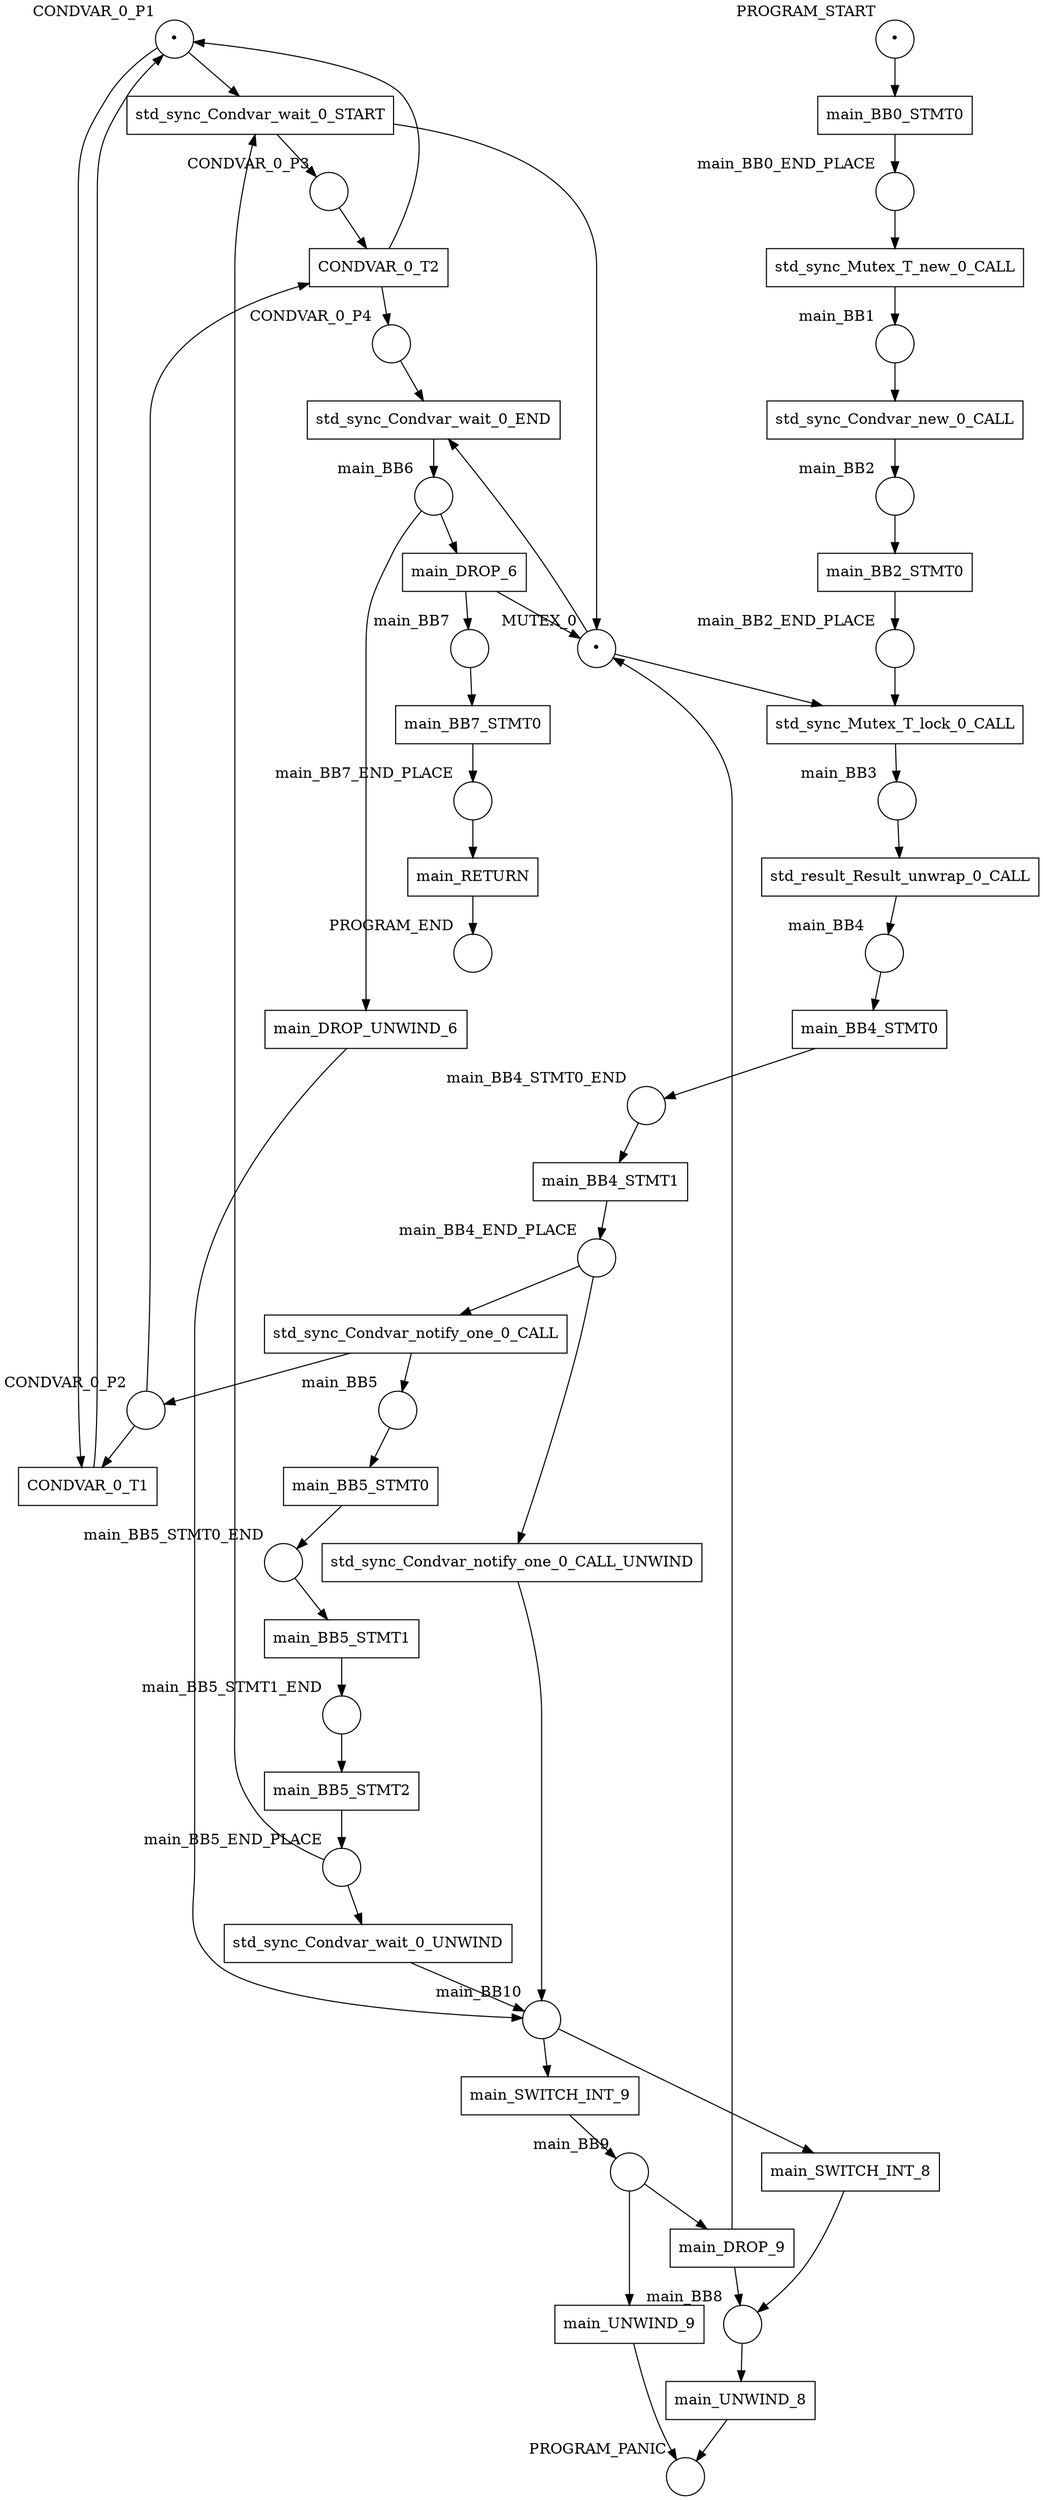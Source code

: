 digraph petrinet {
    CONDVAR_0_P1 [shape="circle" xlabel="CONDVAR_0_P1" label="•"];
    CONDVAR_0_P2 [shape="circle" xlabel="CONDVAR_0_P2" label=""];
    CONDVAR_0_P3 [shape="circle" xlabel="CONDVAR_0_P3" label=""];
    CONDVAR_0_P4 [shape="circle" xlabel="CONDVAR_0_P4" label=""];
    MUTEX_0 [shape="circle" xlabel="MUTEX_0" label="•"];
    PROGRAM_END [shape="circle" xlabel="PROGRAM_END" label=""];
    PROGRAM_PANIC [shape="circle" xlabel="PROGRAM_PANIC" label=""];
    PROGRAM_START [shape="circle" xlabel="PROGRAM_START" label="•"];
    main_BB0_END_PLACE [shape="circle" xlabel="main_BB0_END_PLACE" label=""];
    main_BB1 [shape="circle" xlabel="main_BB1" label=""];
    main_BB10 [shape="circle" xlabel="main_BB10" label=""];
    main_BB2 [shape="circle" xlabel="main_BB2" label=""];
    main_BB2_END_PLACE [shape="circle" xlabel="main_BB2_END_PLACE" label=""];
    main_BB3 [shape="circle" xlabel="main_BB3" label=""];
    main_BB4 [shape="circle" xlabel="main_BB4" label=""];
    main_BB4_END_PLACE [shape="circle" xlabel="main_BB4_END_PLACE" label=""];
    main_BB4_STMT0_END [shape="circle" xlabel="main_BB4_STMT0_END" label=""];
    main_BB5 [shape="circle" xlabel="main_BB5" label=""];
    main_BB5_END_PLACE [shape="circle" xlabel="main_BB5_END_PLACE" label=""];
    main_BB5_STMT0_END [shape="circle" xlabel="main_BB5_STMT0_END" label=""];
    main_BB5_STMT1_END [shape="circle" xlabel="main_BB5_STMT1_END" label=""];
    main_BB6 [shape="circle" xlabel="main_BB6" label=""];
    main_BB7 [shape="circle" xlabel="main_BB7" label=""];
    main_BB7_END_PLACE [shape="circle" xlabel="main_BB7_END_PLACE" label=""];
    main_BB8 [shape="circle" xlabel="main_BB8" label=""];
    main_BB9 [shape="circle" xlabel="main_BB9" label=""];
    CONDVAR_0_T1 [shape="box" xlabel="" label="CONDVAR_0_T1"];
    CONDVAR_0_T2 [shape="box" xlabel="" label="CONDVAR_0_T2"];
    main_BB0_STMT0 [shape="box" xlabel="" label="main_BB0_STMT0"];
    main_BB2_STMT0 [shape="box" xlabel="" label="main_BB2_STMT0"];
    main_BB4_STMT0 [shape="box" xlabel="" label="main_BB4_STMT0"];
    main_BB4_STMT1 [shape="box" xlabel="" label="main_BB4_STMT1"];
    main_BB5_STMT0 [shape="box" xlabel="" label="main_BB5_STMT0"];
    main_BB5_STMT1 [shape="box" xlabel="" label="main_BB5_STMT1"];
    main_BB5_STMT2 [shape="box" xlabel="" label="main_BB5_STMT2"];
    main_BB7_STMT0 [shape="box" xlabel="" label="main_BB7_STMT0"];
    main_DROP_6 [shape="box" xlabel="" label="main_DROP_6"];
    main_DROP_9 [shape="box" xlabel="" label="main_DROP_9"];
    main_DROP_UNWIND_6 [shape="box" xlabel="" label="main_DROP_UNWIND_6"];
    main_RETURN [shape="box" xlabel="" label="main_RETURN"];
    main_SWITCH_INT_8 [shape="box" xlabel="" label="main_SWITCH_INT_8"];
    main_SWITCH_INT_9 [shape="box" xlabel="" label="main_SWITCH_INT_9"];
    main_UNWIND_8 [shape="box" xlabel="" label="main_UNWIND_8"];
    main_UNWIND_9 [shape="box" xlabel="" label="main_UNWIND_9"];
    std_result_Result_unwrap_0_CALL [shape="box" xlabel="" label="std_result_Result_unwrap_0_CALL"];
    std_sync_Condvar_new_0_CALL [shape="box" xlabel="" label="std_sync_Condvar_new_0_CALL"];
    std_sync_Condvar_notify_one_0_CALL [shape="box" xlabel="" label="std_sync_Condvar_notify_one_0_CALL"];
    std_sync_Condvar_notify_one_0_CALL_UNWIND [shape="box" xlabel="" label="std_sync_Condvar_notify_one_0_CALL_UNWIND"];
    std_sync_Condvar_wait_0_END [shape="box" xlabel="" label="std_sync_Condvar_wait_0_END"];
    std_sync_Condvar_wait_0_START [shape="box" xlabel="" label="std_sync_Condvar_wait_0_START"];
    std_sync_Condvar_wait_0_UNWIND [shape="box" xlabel="" label="std_sync_Condvar_wait_0_UNWIND"];
    std_sync_Mutex_T_lock_0_CALL [shape="box" xlabel="" label="std_sync_Mutex_T_lock_0_CALL"];
    std_sync_Mutex_T_new_0_CALL [shape="box" xlabel="" label="std_sync_Mutex_T_new_0_CALL"];
    CONDVAR_0_P1 -> CONDVAR_0_T1;
    CONDVAR_0_P1 -> std_sync_Condvar_wait_0_START;
    CONDVAR_0_P2 -> CONDVAR_0_T1;
    CONDVAR_0_P2 -> CONDVAR_0_T2;
    CONDVAR_0_P3 -> CONDVAR_0_T2;
    CONDVAR_0_P4 -> std_sync_Condvar_wait_0_END;
    MUTEX_0 -> std_sync_Condvar_wait_0_END;
    MUTEX_0 -> std_sync_Mutex_T_lock_0_CALL;
    PROGRAM_START -> main_BB0_STMT0;
    main_BB0_END_PLACE -> std_sync_Mutex_T_new_0_CALL;
    main_BB1 -> std_sync_Condvar_new_0_CALL;
    main_BB10 -> main_SWITCH_INT_8;
    main_BB10 -> main_SWITCH_INT_9;
    main_BB2 -> main_BB2_STMT0;
    main_BB2_END_PLACE -> std_sync_Mutex_T_lock_0_CALL;
    main_BB3 -> std_result_Result_unwrap_0_CALL;
    main_BB4 -> main_BB4_STMT0;
    main_BB4_END_PLACE -> std_sync_Condvar_notify_one_0_CALL;
    main_BB4_END_PLACE -> std_sync_Condvar_notify_one_0_CALL_UNWIND;
    main_BB4_STMT0_END -> main_BB4_STMT1;
    main_BB5 -> main_BB5_STMT0;
    main_BB5_END_PLACE -> std_sync_Condvar_wait_0_START;
    main_BB5_END_PLACE -> std_sync_Condvar_wait_0_UNWIND;
    main_BB5_STMT0_END -> main_BB5_STMT1;
    main_BB5_STMT1_END -> main_BB5_STMT2;
    main_BB6 -> main_DROP_6;
    main_BB6 -> main_DROP_UNWIND_6;
    main_BB7 -> main_BB7_STMT0;
    main_BB7_END_PLACE -> main_RETURN;
    main_BB8 -> main_UNWIND_8;
    main_BB9 -> main_DROP_9;
    main_BB9 -> main_UNWIND_9;
    CONDVAR_0_T1 -> CONDVAR_0_P1;
    CONDVAR_0_T2 -> CONDVAR_0_P1;
    CONDVAR_0_T2 -> CONDVAR_0_P4;
    main_BB0_STMT0 -> main_BB0_END_PLACE;
    main_BB2_STMT0 -> main_BB2_END_PLACE;
    main_BB4_STMT0 -> main_BB4_STMT0_END;
    main_BB4_STMT1 -> main_BB4_END_PLACE;
    main_BB5_STMT0 -> main_BB5_STMT0_END;
    main_BB5_STMT1 -> main_BB5_STMT1_END;
    main_BB5_STMT2 -> main_BB5_END_PLACE;
    main_BB7_STMT0 -> main_BB7_END_PLACE;
    main_DROP_6 -> MUTEX_0;
    main_DROP_6 -> main_BB7;
    main_DROP_9 -> MUTEX_0;
    main_DROP_9 -> main_BB8;
    main_DROP_UNWIND_6 -> main_BB10;
    main_RETURN -> PROGRAM_END;
    main_SWITCH_INT_8 -> main_BB8;
    main_SWITCH_INT_9 -> main_BB9;
    main_UNWIND_8 -> PROGRAM_PANIC;
    main_UNWIND_9 -> PROGRAM_PANIC;
    std_result_Result_unwrap_0_CALL -> main_BB4;
    std_sync_Condvar_new_0_CALL -> main_BB2;
    std_sync_Condvar_notify_one_0_CALL -> CONDVAR_0_P2;
    std_sync_Condvar_notify_one_0_CALL -> main_BB5;
    std_sync_Condvar_notify_one_0_CALL_UNWIND -> main_BB10;
    std_sync_Condvar_wait_0_END -> main_BB6;
    std_sync_Condvar_wait_0_START -> CONDVAR_0_P3;
    std_sync_Condvar_wait_0_START -> MUTEX_0;
    std_sync_Condvar_wait_0_UNWIND -> main_BB10;
    std_sync_Mutex_T_lock_0_CALL -> main_BB3;
    std_sync_Mutex_T_new_0_CALL -> main_BB1;
}

